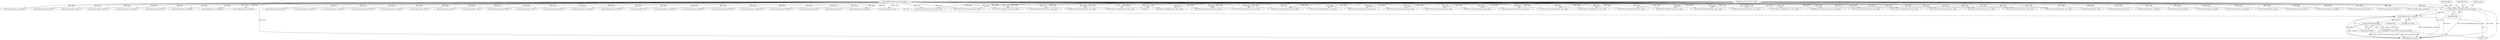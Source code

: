 digraph "0_Android_5a856f2092f7086aa0fea9ae06b9255befcdcd34@pointer" {
"1000187" [label="(Call,CHECK_INTERFACE(IDrm, data, reply))"];
"1000102" [label="(MethodParameterIn,const Parcel &data)"];
"1000103" [label="(MethodParameterIn,Parcel *reply)"];
"1000192" [label="(Call,readVector(data, sessionId))"];
"1000196" [label="(Call,closeSession(sessionId))"];
"1000195" [label="(Call,reply->writeInt32(closeSession(sessionId)))"];
"1000193" [label="(Identifier,data)"];
"1000852" [label="(Call,readVector(data, message))"];
"1000102" [label="(MethodParameterIn,const Parcel &data)"];
"1000765" [label="(Call,CHECK_INTERFACE(IDrm, data, reply))"];
"1000295" [label="(Call,readVector(data, response))"];
"1000433" [label="(Call,readVector(data, response))"];
"1000195" [label="(Call,reply->writeInt32(closeSession(sessionId)))"];
"1000735" [label="(Call,readVector(data, sessionId))"];
"1000187" [label="(Call,CHECK_INTERFACE(IDrm, data, reply))"];
"1000901" [label="(MethodReturn,status_t)"];
"1000103" [label="(MethodParameterIn,Parcel *reply)"];
"1000726" [label="(Call,CHECK_INTERFACE(IDrm, data, reply))"];
"1000329" [label="(Call,CHECK_INTERFACE(IDrm, data, reply))"];
"1000647" [label="(Call,CHECK_INTERFACE(IDrm, data, reply))"];
"1000354" [label="(Call,readVector(data, sessionId))"];
"1000702" [label="(Call,readVector(data, input))"];
"1000598" [label="(Call,writeVector(reply, value))"];
"1000186" [label="(Block,)"];
"1000776" [label="(Call,readVector(data, keyId))"];
"1000469" [label="(Call,CHECK_INTERFACE(IDrm, data, reply))"];
"1000517" [label="(Call,readVector(data, ssid))"];
"1000208" [label="(Call,readVector(data, sessionId))"];
"1000349" [label="(Call,CHECK_INTERFACE(IDrm, data, reply))"];
"1000194" [label="(Identifier,sessionId)"];
"1000270" [label="(Call,writeVector(reply, request))"];
"1000810" [label="(Call,readVector(data, keyId))"];
"1000314" [label="(Call,CHECK_INTERFACE(IDrm, data, reply))"];
"1000779" [label="(Call,readVector(data, message))"];
"1000111" [label="(Call,CHECK_INTERFACE(IDrm, data, reply))"];
"1000190" [label="(Identifier,reply)"];
"1000443" [label="(Call,writeVector(reply, certificate))"];
"1000672" [label="(Call,readVector(data, sessionId))"];
"1000188" [label="(Identifier,IDrm)"];
"1000756" [label="(Call,writeVector(reply, output))"];
"1000197" [label="(Identifier,sessionId)"];
"1000799" [label="(Call,CHECK_INTERFACE(IDrm, data, reply))"];
"1000285" [label="(Call,CHECK_INTERFACE(IDrm, data, reply))"];
"1000178" [label="(Call,writeVector(reply, sessionId))"];
"1000189" [label="(Identifier,data)"];
"1000526" [label="(Call,writeVector(reply, secureStop))"];
"1000652" [label="(Call,readVector(data, sessionId))"];
"1000192" [label="(Call,readVector(data, sessionId))"];
"1000744" [label="(Call,readVector(data, iv))"];
"1000335" [label="(Call,readVector(data, sessionId))"];
"1000667" [label="(Call,CHECK_INTERFACE(IDrm, data, reply))"];
"1000319" [label="(Call,readVector(data, keySetId))"];
"1000511" [label="(Call,CHECK_INTERFACE(IDrm, data, reply))"];
"1000773" [label="(Call,readVector(data, sessionId))"];
"1000717" [label="(Call,writeVector(reply, output))"];
"1000560" [label="(Call,CHECK_INTERFACE(IDrm, data, reply))"];
"1000202" [label="(Call,CHECK_INTERFACE(IDrm, data, reply))"];
"1000550" [label="(Call,CHECK_INTERFACE(IDrm, data, reply))"];
"1000305" [label="(Call,writeVector(reply, keySetId))"];
"1000540" [label="(Call,readVector(data, ssRelease))"];
"1000338" [label="(Call,readVector(data, keySetId))"];
"1000426" [label="(Call,CHECK_INTERFACE(IDrm, data, reply))"];
"1000896" [label="(Call,BBinder::onTransact(code, data, reply, flags))"];
"1000699" [label="(Call,readVector(data, keyId))"];
"1000705" [label="(Call,readVector(data, iv))"];
"1000627" [label="(Call,CHECK_INTERFACE(IDrm, data, reply))"];
"1000121" [label="(Call,CHECK_INTERFACE(IDrm, data, reply))"];
"1000446" [label="(Call,writeVector(reply, wrappedKey))"];
"1000876" [label="(Call,CHECK_INTERFACE(IDrm, data, reply))"];
"1000790" [label="(Call,writeVector(reply, signature))"];
"1000292" [label="(Call,readVector(data, sessionId))"];
"1000168" [label="(Call,CHECK_INTERFACE(IDrm, data, reply))"];
"1000415" [label="(Call,writeVector(reply, request))"];
"1000636" [label="(Call,readVector(data, value))"];
"1000158" [label="(Call,CHECK_INTERFACE(IDrm, data, reply))"];
"1000867" [label="(Call,writeVector(reply, signature))"];
"1000607" [label="(Call,CHECK_INTERFACE(IDrm, data, reply))"];
"1000196" [label="(Call,closeSession(sessionId))"];
"1000807" [label="(Call,readVector(data, sessionId))"];
"1000687" [label="(Call,CHECK_INTERFACE(IDrm, data, reply))"];
"1000199" [label="(Identifier,OK)"];
"1000393" [label="(Call,CHECK_INTERFACE(IDrm, data, reply))"];
"1000535" [label="(Call,CHECK_INTERFACE(IDrm, data, reply))"];
"1000813" [label="(Call,readVector(data, message))"];
"1000741" [label="(Call,readVector(data, input))"];
"1000837" [label="(Call,CHECK_INTERFACE(IDrm, data, reply))"];
"1000142" [label="(Call,CHECK_INTERFACE(IDrm, data, reply))"];
"1000583" [label="(Call,CHECK_INTERFACE(IDrm, data, reply))"];
"1000455" [label="(Call,CHECK_INTERFACE(IDrm, data, reply))"];
"1000211" [label="(Call,readVector(data, initData))"];
"1000816" [label="(Call,readVector(data, signature))"];
"1000738" [label="(Call,readVector(data, keyId))"];
"1000845" [label="(Call,readVector(data, sessionId))"];
"1000855" [label="(Call,readVector(data, wrappedKey))"];
"1000696" [label="(Call,readVector(data, sessionId))"];
"1000187" -> "1000186"  [label="AST: "];
"1000187" -> "1000190"  [label="CFG: "];
"1000188" -> "1000187"  [label="AST: "];
"1000189" -> "1000187"  [label="AST: "];
"1000190" -> "1000187"  [label="AST: "];
"1000193" -> "1000187"  [label="CFG: "];
"1000187" -> "1000901"  [label="DDG: IDrm"];
"1000187" -> "1000901"  [label="DDG: CHECK_INTERFACE(IDrm, data, reply)"];
"1000187" -> "1000901"  [label="DDG: reply"];
"1000102" -> "1000187"  [label="DDG: data"];
"1000103" -> "1000187"  [label="DDG: reply"];
"1000187" -> "1000192"  [label="DDG: data"];
"1000102" -> "1000100"  [label="AST: "];
"1000102" -> "1000901"  [label="DDG: data"];
"1000102" -> "1000111"  [label="DDG: data"];
"1000102" -> "1000121"  [label="DDG: data"];
"1000102" -> "1000142"  [label="DDG: data"];
"1000102" -> "1000158"  [label="DDG: data"];
"1000102" -> "1000168"  [label="DDG: data"];
"1000102" -> "1000192"  [label="DDG: data"];
"1000102" -> "1000202"  [label="DDG: data"];
"1000102" -> "1000208"  [label="DDG: data"];
"1000102" -> "1000211"  [label="DDG: data"];
"1000102" -> "1000285"  [label="DDG: data"];
"1000102" -> "1000292"  [label="DDG: data"];
"1000102" -> "1000295"  [label="DDG: data"];
"1000102" -> "1000314"  [label="DDG: data"];
"1000102" -> "1000319"  [label="DDG: data"];
"1000102" -> "1000329"  [label="DDG: data"];
"1000102" -> "1000335"  [label="DDG: data"];
"1000102" -> "1000338"  [label="DDG: data"];
"1000102" -> "1000349"  [label="DDG: data"];
"1000102" -> "1000354"  [label="DDG: data"];
"1000102" -> "1000393"  [label="DDG: data"];
"1000102" -> "1000426"  [label="DDG: data"];
"1000102" -> "1000433"  [label="DDG: data"];
"1000102" -> "1000455"  [label="DDG: data"];
"1000102" -> "1000469"  [label="DDG: data"];
"1000102" -> "1000511"  [label="DDG: data"];
"1000102" -> "1000517"  [label="DDG: data"];
"1000102" -> "1000535"  [label="DDG: data"];
"1000102" -> "1000540"  [label="DDG: data"];
"1000102" -> "1000550"  [label="DDG: data"];
"1000102" -> "1000560"  [label="DDG: data"];
"1000102" -> "1000583"  [label="DDG: data"];
"1000102" -> "1000607"  [label="DDG: data"];
"1000102" -> "1000627"  [label="DDG: data"];
"1000102" -> "1000636"  [label="DDG: data"];
"1000102" -> "1000647"  [label="DDG: data"];
"1000102" -> "1000652"  [label="DDG: data"];
"1000102" -> "1000667"  [label="DDG: data"];
"1000102" -> "1000672"  [label="DDG: data"];
"1000102" -> "1000687"  [label="DDG: data"];
"1000102" -> "1000696"  [label="DDG: data"];
"1000102" -> "1000699"  [label="DDG: data"];
"1000102" -> "1000702"  [label="DDG: data"];
"1000102" -> "1000705"  [label="DDG: data"];
"1000102" -> "1000726"  [label="DDG: data"];
"1000102" -> "1000735"  [label="DDG: data"];
"1000102" -> "1000738"  [label="DDG: data"];
"1000102" -> "1000741"  [label="DDG: data"];
"1000102" -> "1000744"  [label="DDG: data"];
"1000102" -> "1000765"  [label="DDG: data"];
"1000102" -> "1000773"  [label="DDG: data"];
"1000102" -> "1000776"  [label="DDG: data"];
"1000102" -> "1000779"  [label="DDG: data"];
"1000102" -> "1000799"  [label="DDG: data"];
"1000102" -> "1000807"  [label="DDG: data"];
"1000102" -> "1000810"  [label="DDG: data"];
"1000102" -> "1000813"  [label="DDG: data"];
"1000102" -> "1000816"  [label="DDG: data"];
"1000102" -> "1000837"  [label="DDG: data"];
"1000102" -> "1000845"  [label="DDG: data"];
"1000102" -> "1000852"  [label="DDG: data"];
"1000102" -> "1000855"  [label="DDG: data"];
"1000102" -> "1000876"  [label="DDG: data"];
"1000102" -> "1000896"  [label="DDG: data"];
"1000103" -> "1000100"  [label="AST: "];
"1000103" -> "1000901"  [label="DDG: reply"];
"1000103" -> "1000111"  [label="DDG: reply"];
"1000103" -> "1000121"  [label="DDG: reply"];
"1000103" -> "1000142"  [label="DDG: reply"];
"1000103" -> "1000158"  [label="DDG: reply"];
"1000103" -> "1000168"  [label="DDG: reply"];
"1000103" -> "1000178"  [label="DDG: reply"];
"1000103" -> "1000202"  [label="DDG: reply"];
"1000103" -> "1000270"  [label="DDG: reply"];
"1000103" -> "1000285"  [label="DDG: reply"];
"1000103" -> "1000305"  [label="DDG: reply"];
"1000103" -> "1000314"  [label="DDG: reply"];
"1000103" -> "1000329"  [label="DDG: reply"];
"1000103" -> "1000349"  [label="DDG: reply"];
"1000103" -> "1000393"  [label="DDG: reply"];
"1000103" -> "1000415"  [label="DDG: reply"];
"1000103" -> "1000426"  [label="DDG: reply"];
"1000103" -> "1000443"  [label="DDG: reply"];
"1000103" -> "1000446"  [label="DDG: reply"];
"1000103" -> "1000455"  [label="DDG: reply"];
"1000103" -> "1000469"  [label="DDG: reply"];
"1000103" -> "1000511"  [label="DDG: reply"];
"1000103" -> "1000526"  [label="DDG: reply"];
"1000103" -> "1000535"  [label="DDG: reply"];
"1000103" -> "1000550"  [label="DDG: reply"];
"1000103" -> "1000560"  [label="DDG: reply"];
"1000103" -> "1000583"  [label="DDG: reply"];
"1000103" -> "1000598"  [label="DDG: reply"];
"1000103" -> "1000607"  [label="DDG: reply"];
"1000103" -> "1000627"  [label="DDG: reply"];
"1000103" -> "1000647"  [label="DDG: reply"];
"1000103" -> "1000667"  [label="DDG: reply"];
"1000103" -> "1000687"  [label="DDG: reply"];
"1000103" -> "1000717"  [label="DDG: reply"];
"1000103" -> "1000726"  [label="DDG: reply"];
"1000103" -> "1000756"  [label="DDG: reply"];
"1000103" -> "1000765"  [label="DDG: reply"];
"1000103" -> "1000790"  [label="DDG: reply"];
"1000103" -> "1000799"  [label="DDG: reply"];
"1000103" -> "1000837"  [label="DDG: reply"];
"1000103" -> "1000867"  [label="DDG: reply"];
"1000103" -> "1000876"  [label="DDG: reply"];
"1000103" -> "1000896"  [label="DDG: reply"];
"1000192" -> "1000186"  [label="AST: "];
"1000192" -> "1000194"  [label="CFG: "];
"1000193" -> "1000192"  [label="AST: "];
"1000194" -> "1000192"  [label="AST: "];
"1000197" -> "1000192"  [label="CFG: "];
"1000192" -> "1000901"  [label="DDG: data"];
"1000192" -> "1000901"  [label="DDG: readVector(data, sessionId)"];
"1000192" -> "1000196"  [label="DDG: sessionId"];
"1000196" -> "1000195"  [label="AST: "];
"1000196" -> "1000197"  [label="CFG: "];
"1000197" -> "1000196"  [label="AST: "];
"1000195" -> "1000196"  [label="CFG: "];
"1000196" -> "1000901"  [label="DDG: sessionId"];
"1000196" -> "1000195"  [label="DDG: sessionId"];
"1000195" -> "1000186"  [label="AST: "];
"1000199" -> "1000195"  [label="CFG: "];
"1000195" -> "1000901"  [label="DDG: reply->writeInt32(closeSession(sessionId))"];
"1000195" -> "1000901"  [label="DDG: closeSession(sessionId)"];
}
